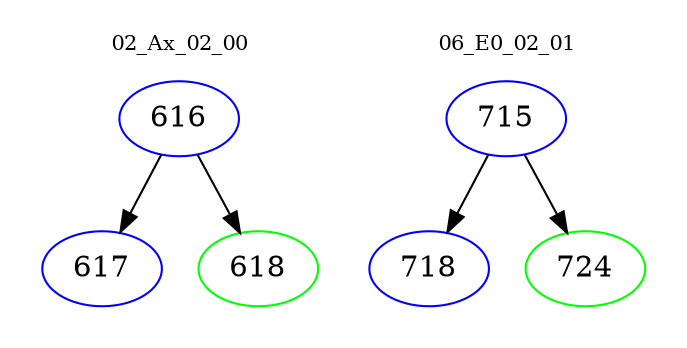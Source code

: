 digraph{
subgraph cluster_0 {
color = white
label = "02_Ax_02_00";
fontsize=10;
T0_616 [label="616", color="blue"]
T0_616 -> T0_617 [color="black"]
T0_617 [label="617", color="blue"]
T0_616 -> T0_618 [color="black"]
T0_618 [label="618", color="green"]
}
subgraph cluster_1 {
color = white
label = "06_E0_02_01";
fontsize=10;
T1_715 [label="715", color="blue"]
T1_715 -> T1_718 [color="black"]
T1_718 [label="718", color="blue"]
T1_715 -> T1_724 [color="black"]
T1_724 [label="724", color="green"]
}
}
